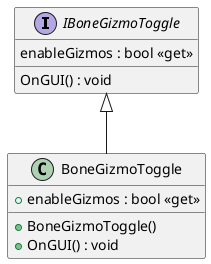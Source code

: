 @startuml
interface IBoneGizmoToggle {
    enableGizmos : bool <<get>>
    OnGUI() : void
}
class BoneGizmoToggle {
    + enableGizmos : bool <<get>>
    + BoneGizmoToggle()
    + OnGUI() : void
}
IBoneGizmoToggle <|-- BoneGizmoToggle
@enduml
